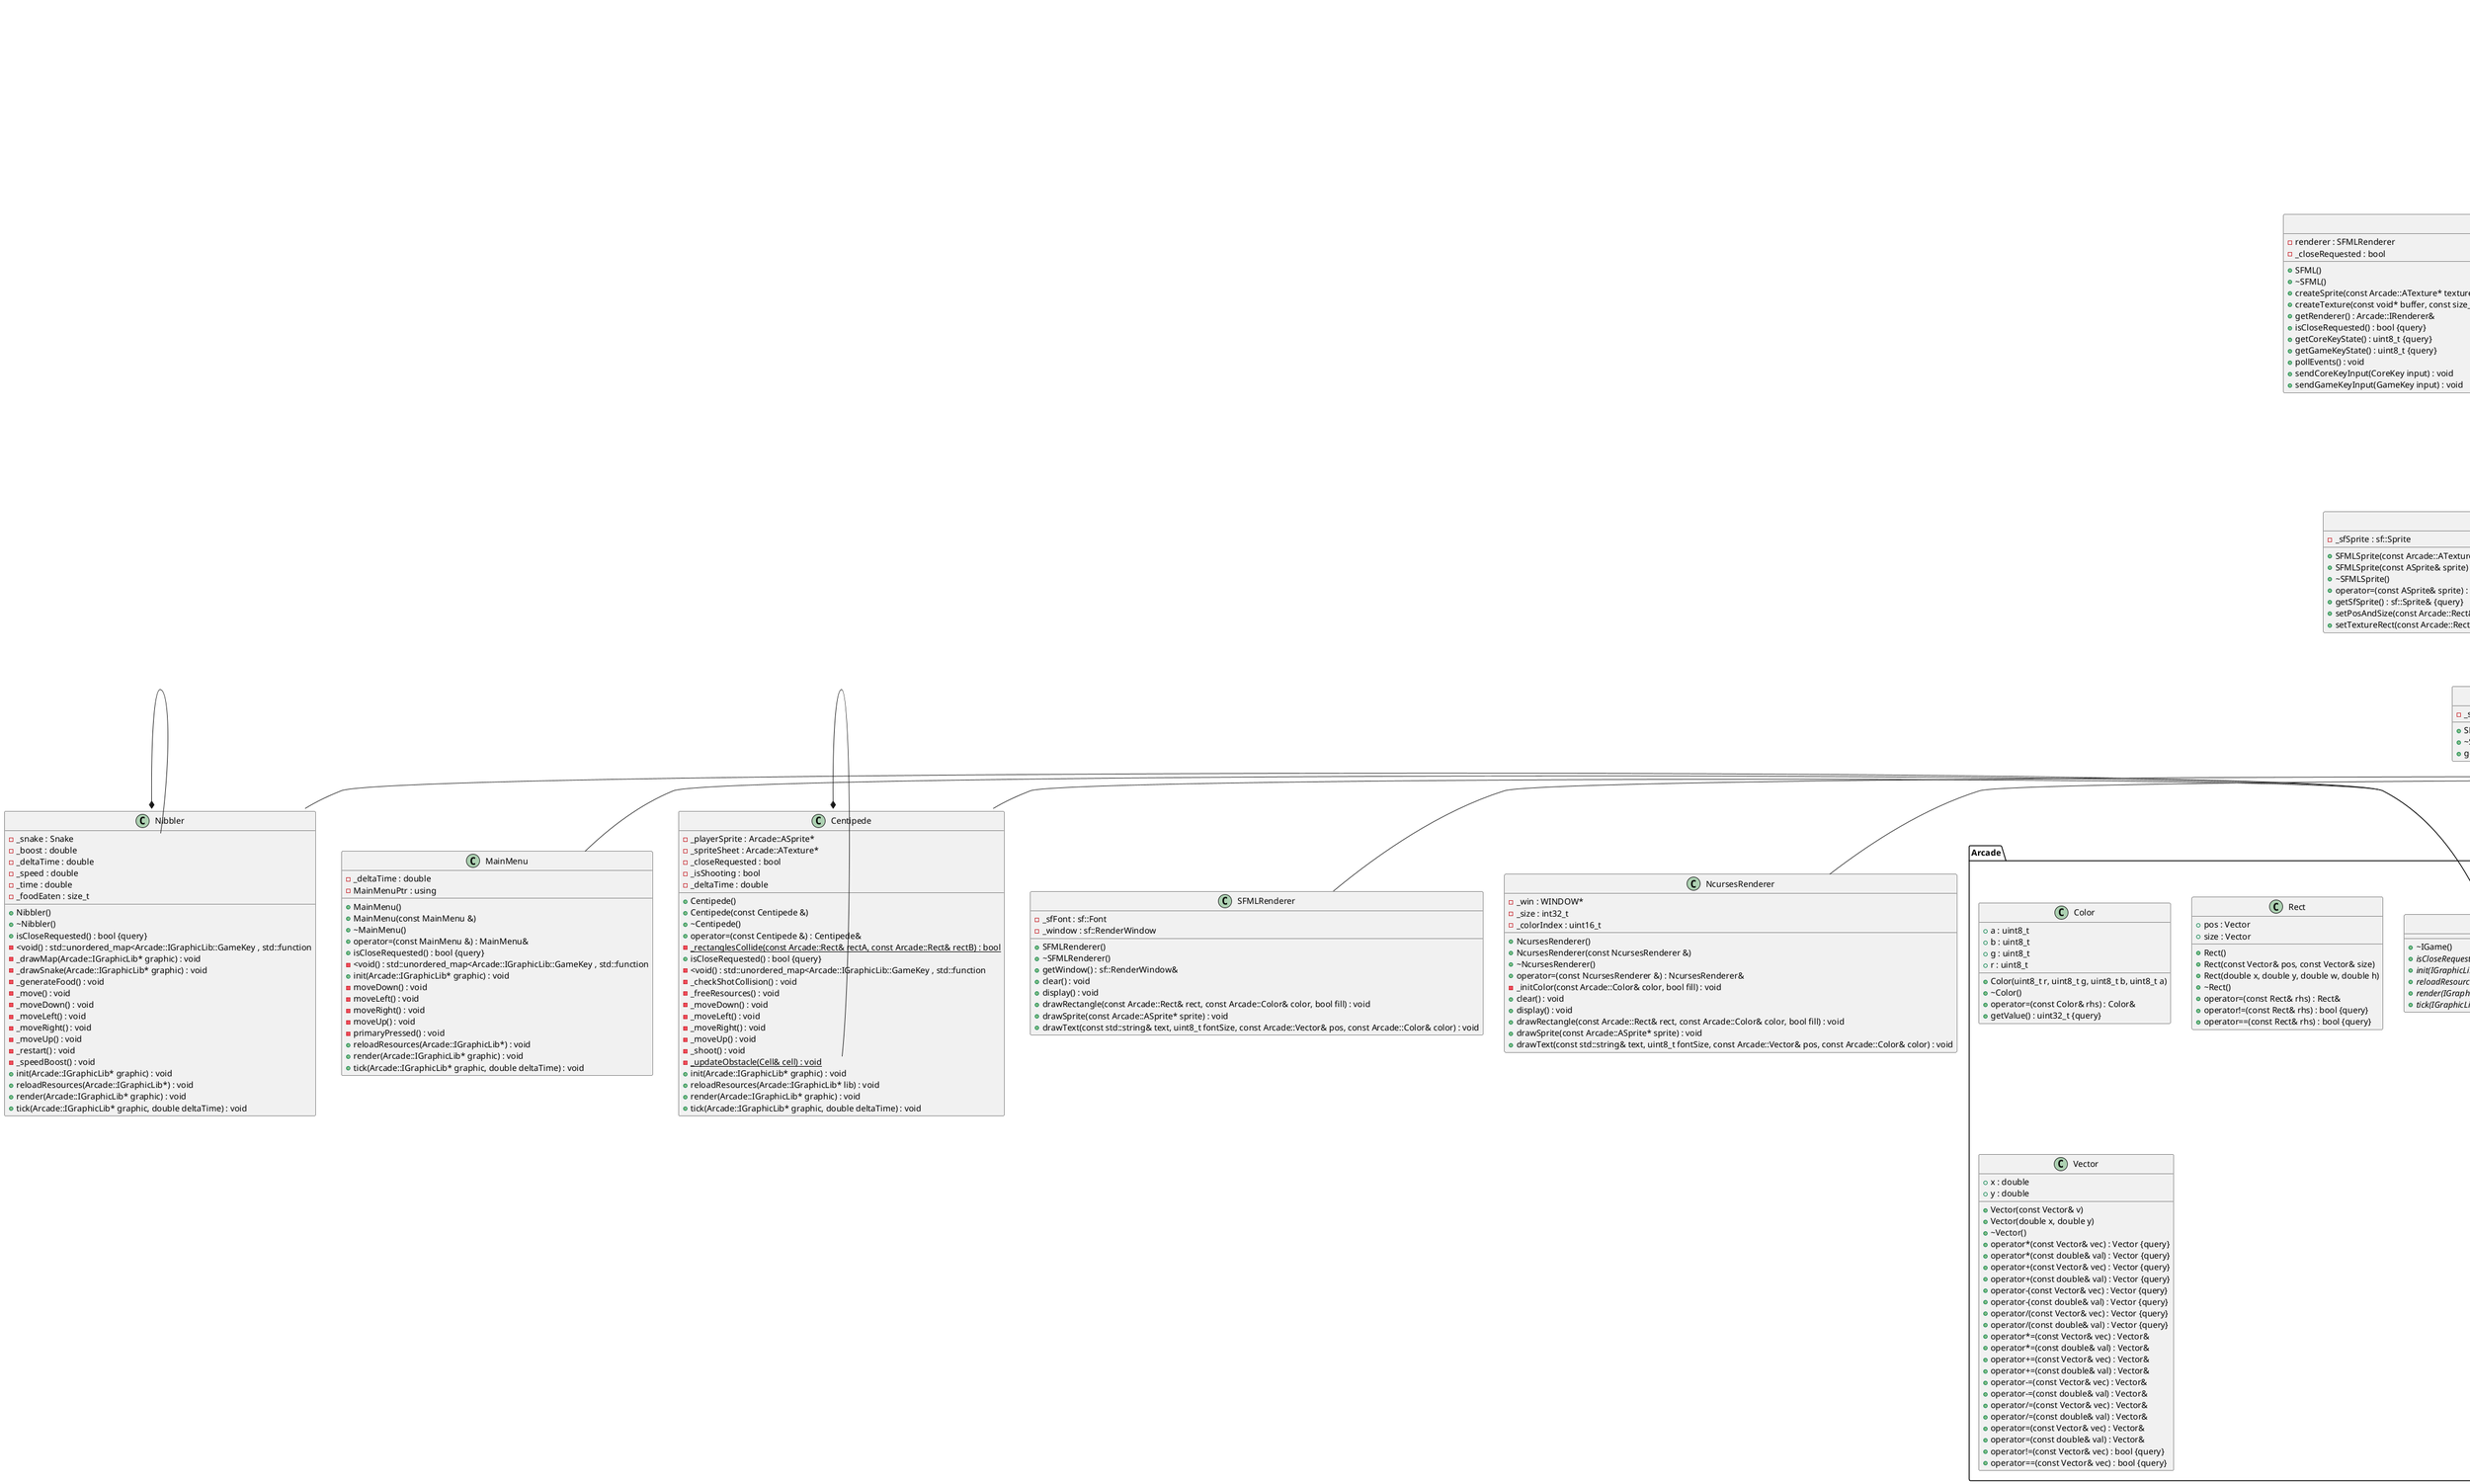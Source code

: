 @startuml


/' Objects '/

class Core {
	+Core(const std::string& path)
	+~Core()
	-_getGame() : Arcade::IGame*
	-_getGraphical() : Arcade::IGraphicLib*
	-_isCloseRequested : bool
	-_shouldExit() : bool
	-_deltaTime : double
	-<void() : std::unordered_map<uint8_t , std::function
	-_games : std::vector<std::string>
	-_libs : std::vector<std::string>
	- : using InstanceGamePtr = Arcade::IGame* (* ) ( )
	- : using InstanceGraphicalPtr = Arcade::IGraphicLib* (* ) ( )
	-_addExtension(const std::string& path, EXT_TYPE type) : void
	-_backToMenu() : void
	-_exit() : void
	-_loadDirectory(const std::string& path) : void
	-_loadGame(const std::string& path) : void
	-_loadGraphical(const std::string& path) : void
	-_loadNextGame() : void
	-_loadNextGraphical() : void
	-_loadPrevGame() : void
	-_loadPrevGraphical() : void
	-_render() : void
	-_restartGame() : void
	-_tick() : void
	+loop() : void
}


class Core::Extension {
    +path : std::string
    +dl : void*
    +instance : void*
}

namespace Arcade {
	abstract class ASprite {
		+ASprite(const ATexture* texture, const Rect& spriteSheetRect, const Rect& posAndSize)
		+ASprite(const ASprite &)
		+~ASprite()
		+operator=(const ASprite &) : ASprite&
		+getTexture() : ATexture* {query}
		+getFallbackColor() : Color& {query}
		#_posAndSize : Rect
		#_spriteSheetRect : Rect
		+getPosAndSize() : Rect& {query}
		+getSpriteSheetRect() : Rect& {query}
		#_texture : const ATexture*
		+setFallbackColor(const Color& color) : void
		+{abstract} setPosAndSize(const Rect& posAndSize) : void
		+{abstract} setTextureRect(const Rect& newRect) : void
	}
}


namespace Arcade {
	class ATexture {
		+ATexture(const void* buffer, const size_t& len)
		+ATexture(const ATexture &)
		+~ATexture()
		+operator=(const ATexture &) : ATexture&
		#_len : const size_t
		#_buffer : const void*
		+getBufferLength() : size_t& {query}
		+getBuffer() : void* {query}
	}
}


class Centipede {
	+Centipede()
	+Centipede(const Centipede &)
	+~Centipede()
	-_playerSprite : Arcade::ASprite*
	-_spriteSheet : Arcade::ATexture*
	+operator=(const Centipede &) : Centipede&
	-_closeRequested : bool
	-_isShooting : bool
	-{static} _rectanglesCollide(const Arcade::Rect& rectA, const Arcade::Rect& rectB) : bool
	+isCloseRequested() : bool {query}
	-_deltaTime : double
	-<void() : std::unordered_map<Arcade::IGraphicLib::GameKey , std::function
	-_checkShotCollision() : void
	-_freeResources() : void
	-_moveDown() : void
	-_moveLeft() : void
	-_moveRight() : void
	-_moveUp() : void
	-_shoot() : void
	-{static} _updateObstacle(Cell& cell) : void
	+init(Arcade::IGraphicLib* graphic) : void
	+reloadResources(Arcade::IGraphicLib* lib) : void
	+render(Arcade::IGraphicLib* graphic) : void
	+tick(Arcade::IGraphicLib* graphic, double deltaTime) : void
}


class Centipede::Cell {
    +sprite : Arcade::ASprite*
    +hasObstacle : bool
    +obstacleHealth : uint8_t
}



namespace Arcade {
	class Color {
		+Color(uint8_t r, uint8_t g, uint8_t b, uint8_t a)
		+~Color()
		+operator=(const Color& rhs) : Color&
		+getValue() : uint32_t {query}
		+a : uint8_t
		+b : uint8_t
		+g : uint8_t
		+r : uint8_t
	}
}


namespace Arcade {
	abstract class IGame {
		+~IGame()
		+{abstract} isCloseRequested() : bool {query}
		+{abstract} init(IGraphicLib* graphic) : void
		+{abstract} reloadResources(IGraphicLib* graphic) : void
		+{abstract} render(IGraphicLib* graphic) : void
		+{abstract} tick(IGraphicLib* graphic, double deltaTime) : void
	}
}


namespace Arcade {
	abstract class IGraphicLib {
		+~IGraphicLib()
		+{abstract} createSprite(const ATexture* texture, const Rect& spriteSheetRect, const Rect& posAndSize) : ASprite*
		+{abstract} createTexture(const void* buffer, const size_t& len) : ATexture*
		+{abstract} getRenderer() : IRenderer&
		+{abstract} isCloseRequested() : bool {query}
		+{abstract} getCoreKeyState() : uint8_t {query}
		+{abstract} getGameKeyState() : uint8_t {query}
		+{abstract} pollEvents() : void
		+{abstract} sendCoreKeyInput(CoreKey input) : void
		+{abstract} sendGameKeyInput(GameKey input) : void
	}
}


namespace Arcade {
	abstract class IRenderer {
		+~IRenderer()
		+{abstract} clear() : void
		+{abstract} display() : void
		+{abstract} drawRectangle(const Rect& rect, const Color& color, bool fill) : void
		+{abstract} drawSprite(const ASprite* sprite) : void
		+{abstract} drawText(const std::string& text, uint8_t fontSize, const Vector& pos, const Color& color) : void
	}
}


class MainMenu {
	+MainMenu()
	+MainMenu(const MainMenu &)
	+~MainMenu()
	+operator=(const MainMenu &) : MainMenu&
	+isCloseRequested() : bool {query}
	-_deltaTime : double
	-<void() : std::unordered_map<Arcade::IGraphicLib::GameKey , std::function
	-MainMenuPtr : using
	+init(Arcade::IGraphicLib* graphic) : void
	-moveDown() : void
	-moveLeft() : void
	-moveRight() : void
	-moveUp() : void
	-primaryPressed() : void
	+reloadResources(Arcade::IGraphicLib*) : void
	+render(Arcade::IGraphicLib* graphic) : void
	+tick(Arcade::IGraphicLib* graphic, double deltaTime) : void
}


class Ncurses {
	+Ncurses()
	+~Ncurses()
	+createSprite(const Arcade::ATexture* texture, const Arcade::Rect& spriteSheetRect, const Arcade::Rect& posAndSize) : Arcade::ASprite*
	+createTexture(const void* buffer, const size_t& len) : Arcade::ATexture*
	+getRenderer() : Arcade::IRenderer&
	-_render : NcursesRenderer
	+isCloseRequested() : bool {query}
	+getCoreKeyState() : uint8_t {query}
	+getGameKeyState() : uint8_t {query}
	+pollEvents() : void
	+sendCoreKeyInput(CoreKey input) : void
	+sendGameKeyInput(GameKey input) : void
}


class NcursesRenderer {
	+NcursesRenderer()
	+NcursesRenderer(const NcursesRenderer &)
	+~NcursesRenderer()
	+operator=(const NcursesRenderer &) : NcursesRenderer&
	-_win : WINDOW*
	-_size : int32_t
	-_colorIndex : uint16_t
	-_initColor(const Arcade::Color& color, bool fill) : void
	+clear() : void
	+display() : void
	+drawRectangle(const Arcade::Rect& rect, const Arcade::Color& color, bool fill) : void
	+drawSprite(const Arcade::ASprite* sprite) : void
	+drawText(const std::string& text, uint8_t fontSize, const Arcade::Vector& pos, const Arcade::Color& color) : void
}


class Nibbler {
	+Nibbler()
	+~Nibbler()
	-_snake : Snake
	+isCloseRequested() : bool {query}
	-_boost : double
	-_deltaTime : double
	-_speed : double
	-_time : double
	-_foodEaten : size_t
	-<void() : std::unordered_map<Arcade::IGraphicLib::GameKey , std::function
	-_drawMap(Arcade::IGraphicLib* graphic) : void
	-_drawSnake(Arcade::IGraphicLib* graphic) : void
	-_generateFood() : void
	-_move() : void
	-_moveDown() : void
	-_moveLeft() : void
	-_moveRight() : void
	-_moveUp() : void
	-_restart() : void
	-_speedBoost() : void
	+init(Arcade::IGraphicLib* graphic) : void
	+reloadResources(Arcade::IGraphicLib*) : void
	+render(Arcade::IGraphicLib* graphic) : void
	+tick(Arcade::IGraphicLib* graphic, double deltaTime) : void
}


class Nibbler::Snake {
    +head : Arcade::Vector
    +tail : Arcade::Vector
    +body : std::vector<Arcade::Vector>
}



namespace Arcade {
	class Rect {
		+Rect()
		+Rect(const Vector& pos, const Vector& size)
		+Rect(double x, double y, double w, double h)
		+~Rect()
		+operator=(const Rect& rhs) : Rect&
		+pos : Vector
		+size : Vector
		+operator!=(const Rect& rhs) : bool {query}
		+operator==(const Rect& rhs) : bool {query}
	}
}


class SDL {
	+SDL()
	+~SDL()
	+createSprite(const Arcade::ATexture* texture, const Arcade::Rect& spriteSheetRect, const Arcade::Rect& posAndSize) : Arcade::ASprite*
	+createTexture(const void* buffer, const size_t& len) : Arcade::ATexture*
	+getRenderer() : Arcade::IRenderer&
	-_renderer : SDLRenderer
	-_closeRequested : bool
	+isCloseRequested() : bool {query}
	+getCoreKeyState() : uint8_t {query}
	+getGameKeyState() : uint8_t {query}
	+pollEvents() : void
	+sendCoreKeyInput(CoreKey input) : void
	+sendGameKeyInput(GameKey input) : void
}


class SDLRenderer {
	+SDLRenderer()
	+SDLRenderer(const SDLRenderer& copy)
	+~SDLRenderer()
	+operator=(const SDLRenderer& copy) : SDLRenderer&
	-_renderer : SDL_Renderer*
	-_window : SDL_Window*
	+clear() : void
	+display() : void
	+drawRectangle(const Arcade::Rect& rect, const Arcade::Color& color, bool fill) : void
	+drawSprite(const Arcade::ASprite* sprite) : void
	+drawText(const std::string& text, uint8_t fontSize, const Arcade::Vector& pos, const Arcade::Color& color) : void
}


class SDLSprite {
	+SDLSprite(const Arcade::ATexture* texture, const Arcade::Rect& spriteSheetRect, const Arcade::Rect& posAndSize)
	+SDLSprite(const SDLSprite &)
	+SDLSprite(const ASprite& sprite)
	+~SDLSprite()
	+operator=(const ASprite& sprite) : ASprite&
	+operator=(const SDLSprite &) : SDLSprite&
	+drawSprite(SDL_Renderer* renderer) : void
	+setPosAndSize(const Arcade::Rect& posAndSize) : void
	+setTextureRect(const Arcade::Rect& newRect) : void
}


class SDLTexture {
	+SDLTexture(const void* buffer, const size_t& len)
	+SDLTexture(const SDLTexture &)
	+~SDLTexture()
	+operator=(const SDLTexture &) : SDLTexture&
	-_surface : SDL_Surface*
	+getSurface() : SDL_Surface* {query}
}


class SFML {
	+SFML()
	+~SFML()
	+createSprite(const Arcade::ATexture* texture, const Arcade::Rect& spriteSheetRect, const Arcade::Rect& posAndSize) : Arcade::ASprite*
	+createTexture(const void* buffer, const size_t& len) : Arcade::ATexture*
	+getRenderer() : Arcade::IRenderer&
	-renderer : SFMLRenderer
	-_closeRequested : bool
	+isCloseRequested() : bool {query}
	+getCoreKeyState() : uint8_t {query}
	+getGameKeyState() : uint8_t {query}
	+pollEvents() : void
	+sendCoreKeyInput(CoreKey input) : void
	+sendGameKeyInput(GameKey input) : void
}


class SFMLRenderer {
	+SFMLRenderer()
	+~SFMLRenderer()
	-_sfFont : sf::Font
	-_window : sf::RenderWindow
	+getWindow() : sf::RenderWindow&
	+clear() : void
	+display() : void
	+drawRectangle(const Arcade::Rect& rect, const Arcade::Color& color, bool fill) : void
	+drawSprite(const Arcade::ASprite* sprite) : void
	+drawText(const std::string& text, uint8_t fontSize, const Arcade::Vector& pos, const Arcade::Color& color) : void
}


class SFMLSprite {
	+SFMLSprite(const Arcade::ATexture* texture, const Arcade::Rect& spriteSheetRect, const Arcade::Rect& posAndSize)
	+SFMLSprite(const ASprite& sprite)
	+~SFMLSprite()
	+operator=(const ASprite& sprite) : ASprite&
	-_sfSprite : sf::Sprite
	+getSfSprite() : sf::Sprite& {query}
	+setPosAndSize(const Arcade::Rect& posAndSize) : void
	+setTextureRect(const Arcade::Rect& newRect) : void
}


class SFMLTexture {
	+SFMLTexture(const void* buffer, const size_t& len)
	+~SFMLTexture()
	-_sfTexure : sf::Texture
	+getSfTexure() : sf::Texture& {query}
}


namespace Arcade {
	class Vector {
		+Vector(const Vector& v)
		+Vector(double x, double y)
		+~Vector()
		+operator*(const Vector& vec) : Vector {query}
		+operator*(const double& val) : Vector {query}
		+operator+(const Vector& vec) : Vector {query}
		+operator+(const double& val) : Vector {query}
		+operator-(const Vector& vec) : Vector {query}
		+operator-(const double& val) : Vector {query}
		+operator/(const Vector& vec) : Vector {query}
		+operator/(const double& val) : Vector {query}
		+operator*=(const Vector& vec) : Vector&
		+operator*=(const double& val) : Vector&
		+operator+=(const Vector& vec) : Vector&
		+operator+=(const double& val) : Vector&
		+operator-=(const Vector& vec) : Vector&
		+operator-=(const double& val) : Vector&
		+operator/=(const Vector& vec) : Vector&
		+operator/=(const double& val) : Vector&
		+operator=(const Vector& vec) : Vector&
		+operator=(const double& val) : Vector&
		+operator!=(const Vector& vec) : bool {query}
		+operator==(const Vector& vec) : bool {query}
		+x : double
		+y : double
	}
}





/' Inheritance relationships '/

.Nibbler -|> Arcade.IGame
.Centipede -|> Arcade.IGame
.MainMenu -|> Arcade.IGame

.SFML -|> .Arcade.IGraphicLib
.SFMLSprite -|> .Arcade.ASprite
.SFMLTexture -|> .Arcade.ATexture
.SFMLRenderer -|> .Arcade.IRenderer

.SDL -|> .Arcade.IGraphicLib
.SDLSprite -|> .Arcade.ASprite
.SDLTexture -|> .Arcade.ATexture
.SDLRenderer -|> .Arcade.IRenderer

.Ncurses -|> .Arcade.IGraphicLib
.NcursesSprite -|> .Arcade.ASprite
.NcursesTexture -|> .Arcade.ATexture
.NcursesRenderer -|> .Arcade.IRenderer

/' Aggregation relationships '/


.Centipede::Cell --* .Centipede

.Nibbler::Snake --* .Nibbler

.Core::Extension --* .Core


.Nibbler -[Hidden]> .Centipede
.Nibbler -[Hidden]> .MainMenu

.SFML -[Hidden]-> .SFMLSprite
.SFMLSprite -[Hidden]-> .SFMLTexture
.SFMLTexture -[Hidden]-> .SFMLRenderer

.SDL -[Hidden]-> .SDLSprite
.SDLSprite -[Hidden]-> .SDLTexture
.SDLTexture -[Hidden]-> .SDLRenderer

.Ncurses -[Hidden]-> .NcursesSprite
.NcursesSprite -[Hidden]-> .NcursesTexture
.NcursesTexture -[Hidden]-> .NcursesRenderer


@enduml
